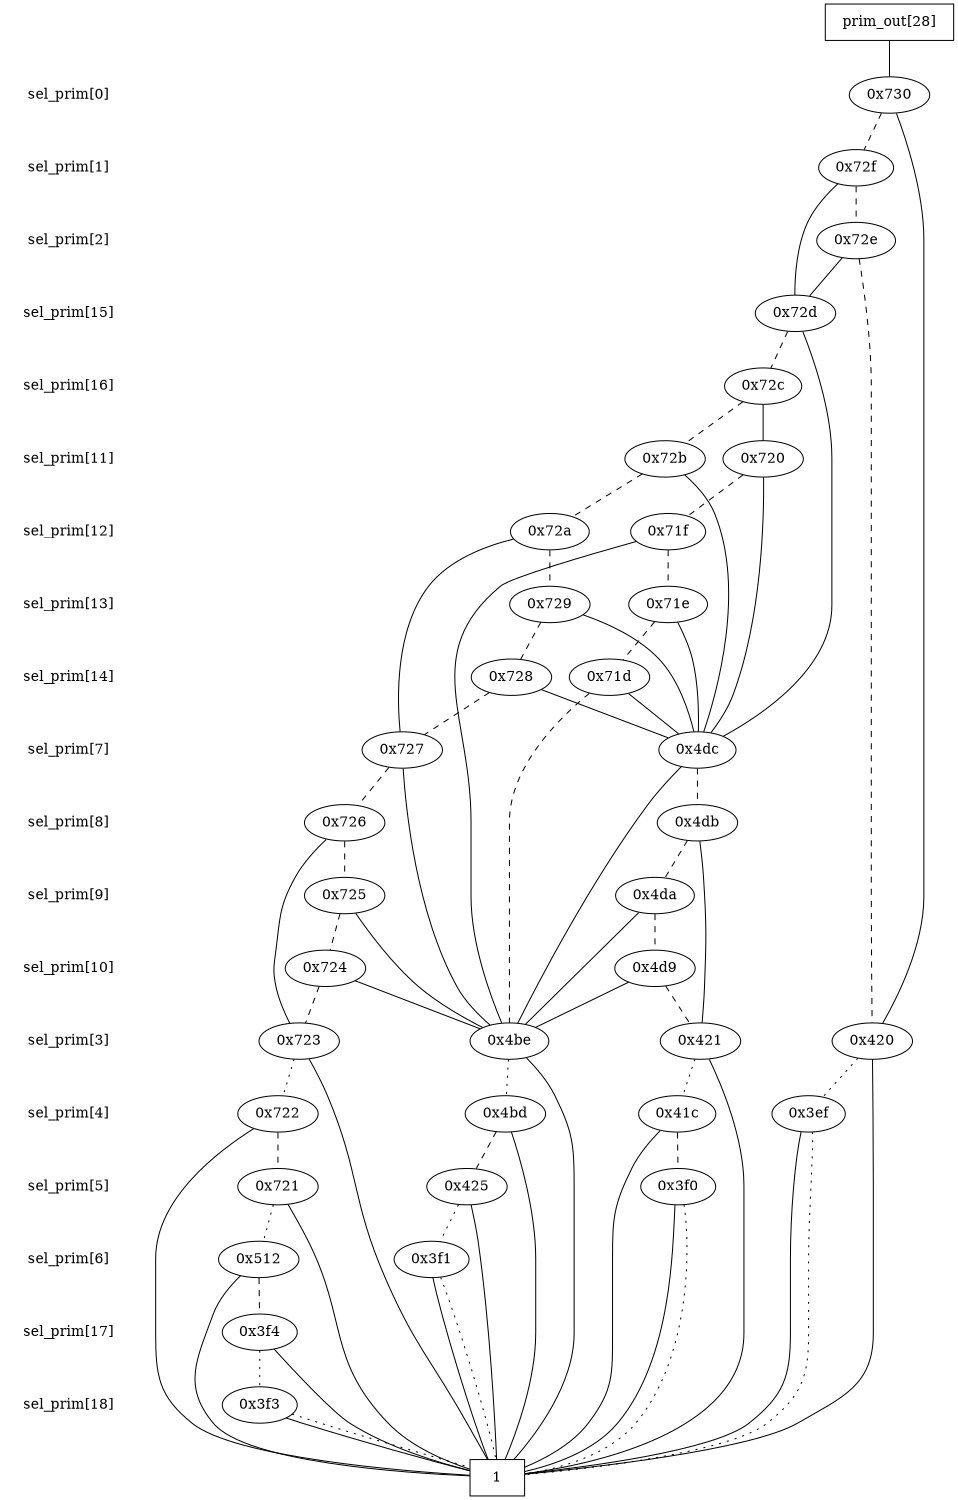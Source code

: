 digraph "DD" {
size = "7.5,10"
center = true;
edge [dir = none];
{ node [shape = plaintext];
  edge [style = invis];
  "CONST NODES" [style = invis];
" sel_prim[0] " -> " sel_prim[1] " -> " sel_prim[2] " -> " sel_prim[15] " -> " sel_prim[16] " -> " sel_prim[11] " -> " sel_prim[12] " -> " sel_prim[13] " -> " sel_prim[14] " -> " sel_prim[7] " -> " sel_prim[8] " -> " sel_prim[9] " -> " sel_prim[10] " -> " sel_prim[3] " -> " sel_prim[4] " -> " sel_prim[5] " -> " sel_prim[6] " -> " sel_prim[17] " -> " sel_prim[18] " -> "CONST NODES"; 
}
{ rank = same; node [shape = box]; edge [style = invis];
"  prim_out[28]  "; }
{ rank = same; " sel_prim[0] ";
"0x730";
}
{ rank = same; " sel_prim[1] ";
"0x72f";
}
{ rank = same; " sel_prim[2] ";
"0x72e";
}
{ rank = same; " sel_prim[15] ";
"0x72d";
}
{ rank = same; " sel_prim[16] ";
"0x72c";
}
{ rank = same; " sel_prim[11] ";
"0x720";
"0x72b";
}
{ rank = same; " sel_prim[12] ";
"0x71f";
"0x72a";
}
{ rank = same; " sel_prim[13] ";
"0x71e";
"0x729";
}
{ rank = same; " sel_prim[14] ";
"0x728";
"0x71d";
}
{ rank = same; " sel_prim[7] ";
"0x727";
"0x4dc";
}
{ rank = same; " sel_prim[8] ";
"0x726";
"0x4db";
}
{ rank = same; " sel_prim[9] ";
"0x725";
"0x4da";
}
{ rank = same; " sel_prim[10] ";
"0x724";
"0x4d9";
}
{ rank = same; " sel_prim[3] ";
"0x723";
"0x420";
"0x421";
"0x4be";
}
{ rank = same; " sel_prim[4] ";
"0x722";
"0x41c";
"0x3ef";
"0x4bd";
}
{ rank = same; " sel_prim[5] ";
"0x425";
"0x721";
"0x3f0";
}
{ rank = same; " sel_prim[6] ";
"0x512";
"0x3f1";
}
{ rank = same; " sel_prim[17] ";
"0x3f4";
}
{ rank = same; " sel_prim[18] ";
"0x3f3";
}
{ rank = same; "CONST NODES";
{ node [shape = box]; "0x3db";
}
}
"  prim_out[28]  " -> "0x730" [style = solid];
"0x730" -> "0x420";
"0x730" -> "0x72f" [style = dashed];
"0x72f" -> "0x72d";
"0x72f" -> "0x72e" [style = dashed];
"0x72e" -> "0x72d";
"0x72e" -> "0x420" [style = dashed];
"0x72d" -> "0x4dc";
"0x72d" -> "0x72c" [style = dashed];
"0x72c" -> "0x720";
"0x72c" -> "0x72b" [style = dashed];
"0x720" -> "0x4dc";
"0x720" -> "0x71f" [style = dashed];
"0x72b" -> "0x4dc";
"0x72b" -> "0x72a" [style = dashed];
"0x71f" -> "0x4be";
"0x71f" -> "0x71e" [style = dashed];
"0x72a" -> "0x727";
"0x72a" -> "0x729" [style = dashed];
"0x71e" -> "0x4dc";
"0x71e" -> "0x71d" [style = dashed];
"0x729" -> "0x4dc";
"0x729" -> "0x728" [style = dashed];
"0x728" -> "0x4dc";
"0x728" -> "0x727" [style = dashed];
"0x71d" -> "0x4dc";
"0x71d" -> "0x4be" [style = dashed];
"0x727" -> "0x4be";
"0x727" -> "0x726" [style = dashed];
"0x4dc" -> "0x4be";
"0x4dc" -> "0x4db" [style = dashed];
"0x726" -> "0x723";
"0x726" -> "0x725" [style = dashed];
"0x4db" -> "0x421";
"0x4db" -> "0x4da" [style = dashed];
"0x725" -> "0x4be";
"0x725" -> "0x724" [style = dashed];
"0x4da" -> "0x4be";
"0x4da" -> "0x4d9" [style = dashed];
"0x724" -> "0x4be";
"0x724" -> "0x723" [style = dashed];
"0x4d9" -> "0x4be";
"0x4d9" -> "0x421" [style = dashed];
"0x723" -> "0x3db";
"0x723" -> "0x722" [style = dotted];
"0x420" -> "0x3db";
"0x420" -> "0x3ef" [style = dotted];
"0x421" -> "0x3db";
"0x421" -> "0x41c" [style = dotted];
"0x4be" -> "0x3db";
"0x4be" -> "0x4bd" [style = dotted];
"0x722" -> "0x3db";
"0x722" -> "0x721" [style = dashed];
"0x41c" -> "0x3db";
"0x41c" -> "0x3f0" [style = dashed];
"0x3ef" -> "0x3db";
"0x3ef" -> "0x3db" [style = dotted];
"0x4bd" -> "0x3db";
"0x4bd" -> "0x425" [style = dashed];
"0x425" -> "0x3db";
"0x425" -> "0x3f1" [style = dotted];
"0x721" -> "0x3db";
"0x721" -> "0x512" [style = dotted];
"0x3f0" -> "0x3db";
"0x3f0" -> "0x3db" [style = dotted];
"0x512" -> "0x3db";
"0x512" -> "0x3f4" [style = dashed];
"0x3f1" -> "0x3db";
"0x3f1" -> "0x3db" [style = dotted];
"0x3f4" -> "0x3db";
"0x3f4" -> "0x3f3" [style = dotted];
"0x3f3" -> "0x3db";
"0x3f3" -> "0x3db" [style = dotted];
"0x3db" [label = "1"];
}
